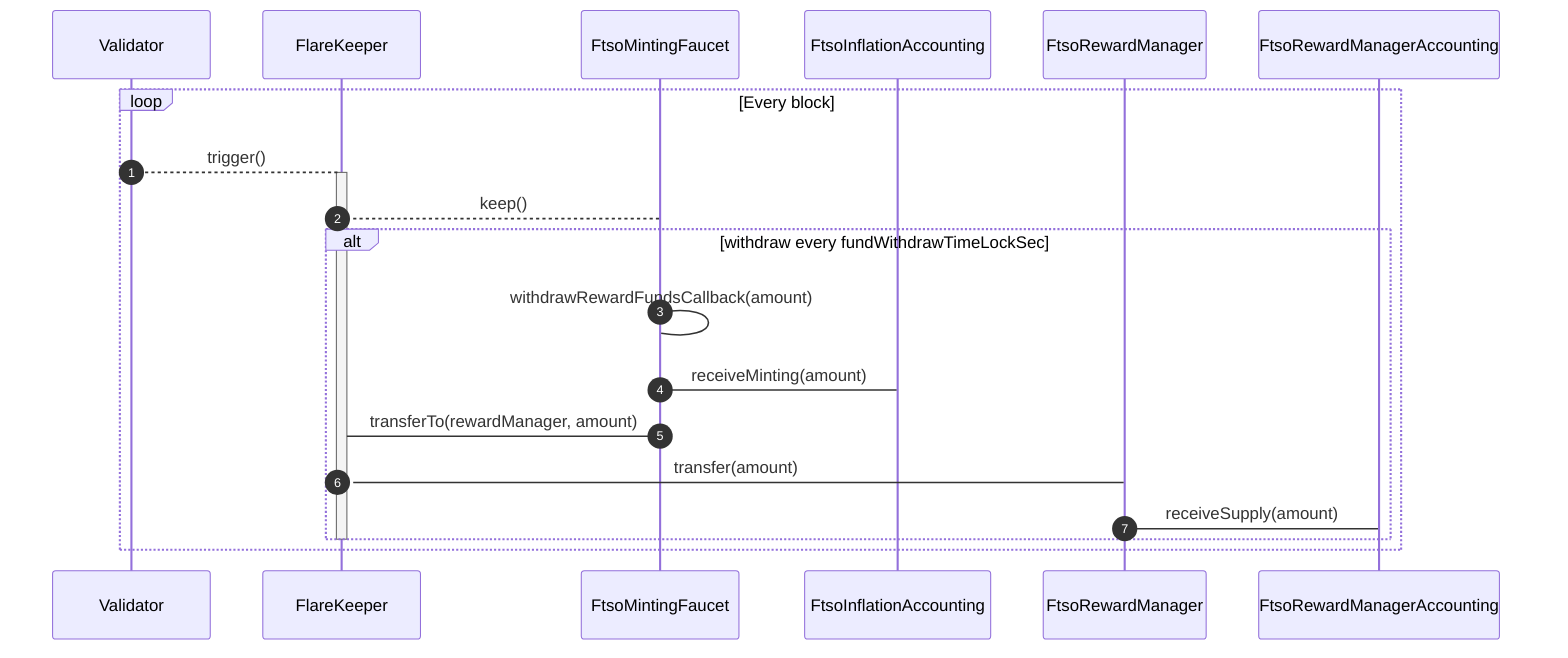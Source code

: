 sequenceDiagram
    autonumber
    participant Validator
    participant FlareKeeper
    participant FtsoMintingFaucet
    participant FtsoInflationAccounting
    participant FtsoRewardManager
    participant FtsoRewardManagerAccounting
    loop Every block
        Validator-->FlareKeeper: trigger()
        activate FlareKeeper
        FlareKeeper-->FtsoMintingFaucet: keep()
        alt withdraw every fundWithdrawTimeLockSec
            FtsoMintingFaucet->FtsoMintingFaucet: withdrawRewardFundsCallback(amount)
            FtsoMintingFaucet->FtsoInflationAccounting: receiveMinting(amount)
            FtsoMintingFaucet->FlareKeeper: transferTo(rewardManager, amount)
            FlareKeeper->FtsoRewardManager: transfer(amount)
            FtsoRewardManager->FtsoRewardManagerAccounting: receiveSupply(amount)
        end
        deactivate FlareKeeper        
    end